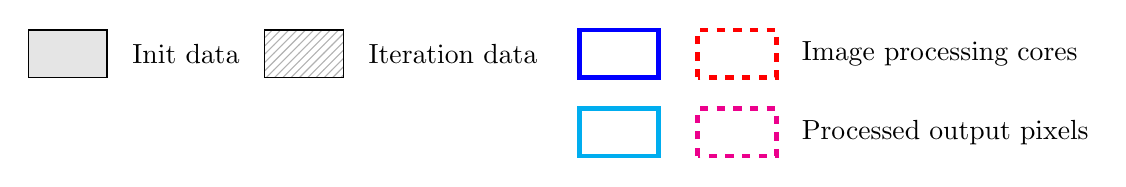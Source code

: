 % \tikzsetnextfilename{system-overview}
\begin{tikzpicture}[
    rounded corners=0mm,
    triangle/.style = {fill=blue!20, regular polygon, regular polygon sides=3 },
    node rotated/.style = {rotate=180},
    border rotated/.style = {shape border rotate=180}
]
    %coordinates
    \coordinate (orig)      at (0,0);

    \begin{pgfonlayer}{main}
        
        % Init pixels
        \draw[fill=gray!20] (0,0) rectangle (1,0.6);
        \node[anchor=west] at (1.2,0.3)  {Init data};

        \draw[pattern=north east lines, pattern color=gray!60] (3,0) rectangle (4,0.6);
        \node[anchor=west] at (4.2,0.3)  {Iteration data};

        \draw[blue,line width=0.6mm] (7,0) rectangle (8,0.6);
        \draw[red,line width=0.6mm,dashed] (8.5,0) rectangle (9.5,0.6);
        % \draw[black,line width=0.4mm,dotted] (10,0) rectangle (11,0.6);
        \node[anchor=west] at (9.7,0.3)  {Image processing cores};
        % Iter pixels
        % \draw[pattern=north east lines, pattern color=gray!60] (3,2) rectangle (4,7);

        \draw[cyan,line width=0.6mm] (7,-1) rectangle (8,-0.4);
        \draw[magenta,line width=0.6mm,dashed] (8.5,-1) rectangle (9.5,-0.4);
        \node[anchor=west] at (9.7,-0.7)  {Processed output pixels};
    \end{pgfonlayer}

    % Foreground
    \begin{pgfonlayer}{foreground}
        
    \end{pgfonlayer} 

    % Background
    \begin{pgfonlayer}{background}
        % Grid
        % \draw[step=1cm,gray,thin] (0,0) grid (6,7);
    \end{pgfonlayer} 

\end{tikzpicture}